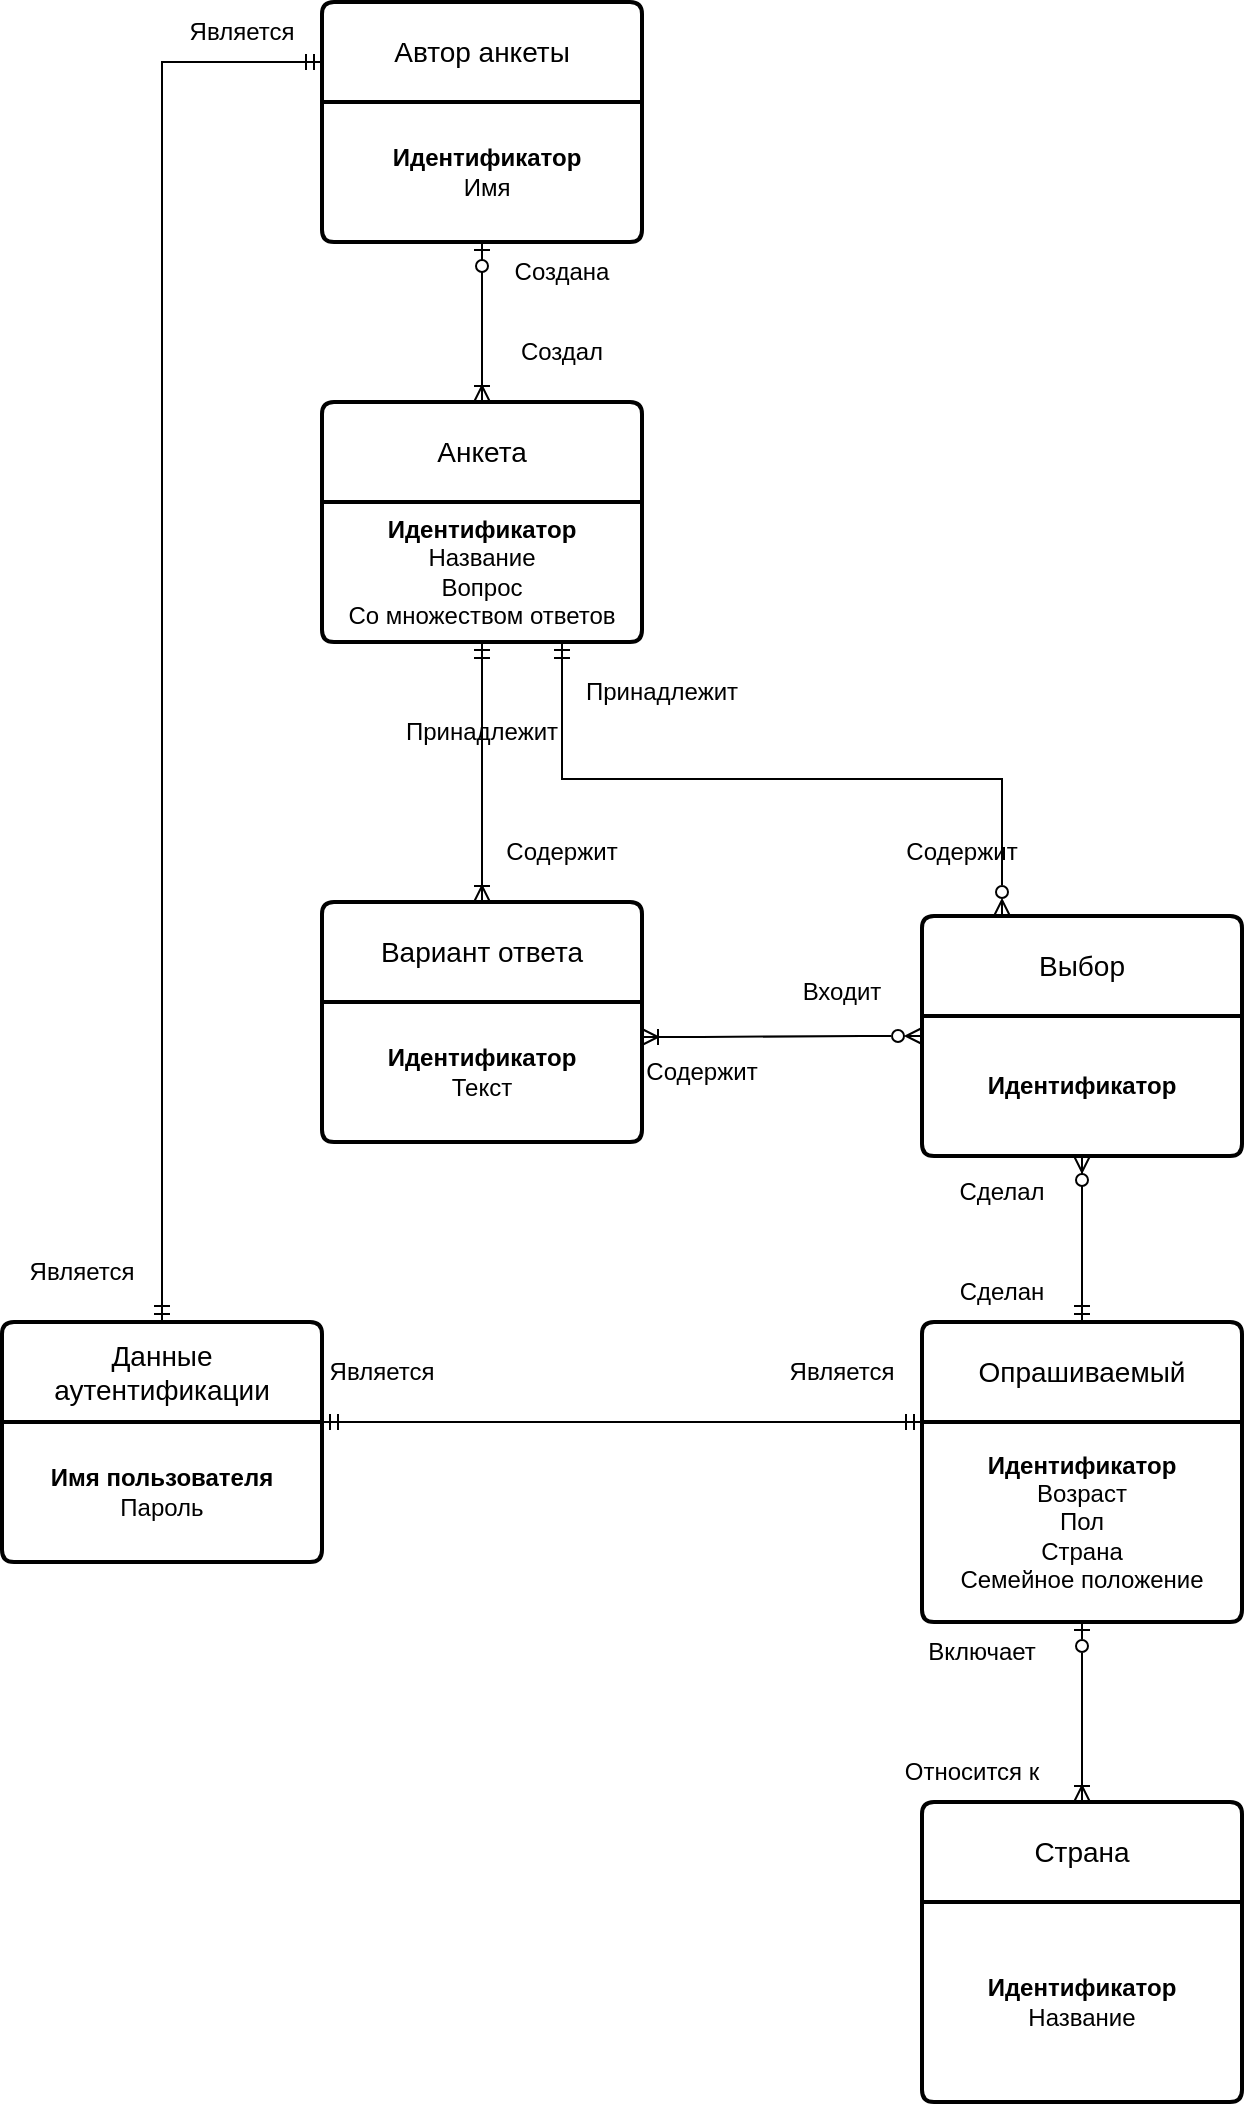 <mxfile version="21.7.5" type="device">
  <diagram name="Страница — 1" id="f6hGEiqehWqJjm9D5Dt2">
    <mxGraphModel dx="1245" dy="711" grid="1" gridSize="10" guides="1" tooltips="1" connect="1" arrows="1" fold="1" page="1" pageScale="1" pageWidth="827" pageHeight="1169" math="0" shadow="0">
      <root>
        <mxCell id="0" />
        <mxCell id="1" parent="0" />
        <mxCell id="mOeBLPz5S-SCBiEGiSE0-183" value="Автор анкеты" style="swimlane;childLayout=stackLayout;horizontal=1;startSize=50;horizontalStack=0;rounded=1;fontSize=14;fontStyle=0;strokeWidth=2;resizeParent=0;resizeLast=1;shadow=0;dashed=0;align=center;arcSize=4;whiteSpace=wrap;html=1;" parent="1" vertex="1">
          <mxGeometry x="280" y="20" width="160" height="120" as="geometry" />
        </mxCell>
        <mxCell id="mOeBLPz5S-SCBiEGiSE0-184" value="&lt;b&gt;Идентификатор&lt;/b&gt;&lt;br&gt;Имя" style="align=center;strokeColor=none;fillColor=none;spacingLeft=4;fontSize=12;verticalAlign=middle;resizable=0;rotatable=0;part=1;html=1;" parent="mOeBLPz5S-SCBiEGiSE0-183" vertex="1">
          <mxGeometry y="50" width="160" height="70" as="geometry" />
        </mxCell>
        <mxCell id="mOeBLPz5S-SCBiEGiSE0-185" value="" style="fontSize=12;html=1;endArrow=ERoneToMany;startArrow=ERzeroToOne;rounded=0;exitX=0.5;exitY=1;exitDx=0;exitDy=0;entryX=0.5;entryY=0;entryDx=0;entryDy=0;" parent="1" source="mOeBLPz5S-SCBiEGiSE0-184" target="mOeBLPz5S-SCBiEGiSE0-186" edge="1">
          <mxGeometry width="100" height="100" relative="1" as="geometry">
            <mxPoint x="490" y="550" as="sourcePoint" />
            <mxPoint x="600" y="480" as="targetPoint" />
          </mxGeometry>
        </mxCell>
        <mxCell id="mOeBLPz5S-SCBiEGiSE0-186" value="Анкета" style="swimlane;childLayout=stackLayout;horizontal=1;startSize=50;horizontalStack=0;rounded=1;fontSize=14;fontStyle=0;strokeWidth=2;resizeParent=0;resizeLast=1;shadow=0;dashed=0;align=center;arcSize=4;whiteSpace=wrap;html=1;" parent="1" vertex="1">
          <mxGeometry x="280" y="220" width="160" height="120" as="geometry" />
        </mxCell>
        <mxCell id="mOeBLPz5S-SCBiEGiSE0-223" value="&lt;b style=&quot;border-color: var(--border-color); text-align: left;&quot;&gt;Идентификатор&lt;/b&gt;&lt;br style=&quot;border-color: var(--border-color); text-align: left;&quot;&gt;Название&lt;br style=&quot;border-color: var(--border-color); text-align: left;&quot;&gt;&lt;span style=&quot;text-align: left;&quot;&gt;Вопрос&lt;br&gt;Со множеством ответов&lt;br&gt;&lt;/span&gt;" style="text;html=1;strokeColor=none;fillColor=none;align=center;verticalAlign=middle;whiteSpace=wrap;rounded=0;" parent="mOeBLPz5S-SCBiEGiSE0-186" vertex="1">
          <mxGeometry y="50" width="160" height="70" as="geometry" />
        </mxCell>
        <mxCell id="mOeBLPz5S-SCBiEGiSE0-190" value="Вариант ответа" style="swimlane;childLayout=stackLayout;horizontal=1;startSize=50;horizontalStack=0;rounded=1;fontSize=14;fontStyle=0;strokeWidth=2;resizeParent=0;resizeLast=1;shadow=0;dashed=0;align=center;arcSize=4;whiteSpace=wrap;html=1;" parent="1" vertex="1">
          <mxGeometry x="280" y="470" width="160" height="120" as="geometry" />
        </mxCell>
        <mxCell id="mOeBLPz5S-SCBiEGiSE0-225" value="&lt;span style=&quot;border-color: var(--border-color); text-align: left;&quot;&gt;&lt;b&gt;Идентификатор&lt;/b&gt;&lt;br&gt;Текст&lt;br&gt;&lt;/span&gt;" style="text;html=1;strokeColor=none;fillColor=none;align=center;verticalAlign=middle;whiteSpace=wrap;rounded=0;" parent="mOeBLPz5S-SCBiEGiSE0-190" vertex="1">
          <mxGeometry y="50" width="160" height="70" as="geometry" />
        </mxCell>
        <mxCell id="mOeBLPz5S-SCBiEGiSE0-194" value="Опрашиваемый" style="swimlane;childLayout=stackLayout;horizontal=1;startSize=50;horizontalStack=0;rounded=1;fontSize=14;fontStyle=0;strokeWidth=2;resizeParent=0;resizeLast=1;shadow=0;dashed=0;align=center;arcSize=4;whiteSpace=wrap;html=1;" parent="1" vertex="1">
          <mxGeometry x="580" y="680" width="160" height="150" as="geometry" />
        </mxCell>
        <mxCell id="mOeBLPz5S-SCBiEGiSE0-227" value="&lt;span style=&quot;border-color: var(--border-color); text-align: left;&quot;&gt;&lt;b&gt;Идентификатор&lt;/b&gt;&lt;br&gt;Возраст&lt;br&gt;Пол&lt;br&gt;Страна&lt;br&gt;Семейное положение&lt;br&gt;&lt;/span&gt;" style="text;html=1;strokeColor=none;fillColor=none;align=center;verticalAlign=middle;whiteSpace=wrap;rounded=0;" parent="mOeBLPz5S-SCBiEGiSE0-194" vertex="1">
          <mxGeometry y="50" width="160" height="100" as="geometry" />
        </mxCell>
        <mxCell id="mOeBLPz5S-SCBiEGiSE0-201" value="" style="fontSize=12;html=1;endArrow=ERoneToMany;startArrow=ERmandOne;rounded=0;exitX=0.5;exitY=1;exitDx=0;exitDy=0;entryX=0.5;entryY=0;entryDx=0;entryDy=0;" parent="1" source="mOeBLPz5S-SCBiEGiSE0-223" target="mOeBLPz5S-SCBiEGiSE0-190" edge="1">
          <mxGeometry width="100" height="100" relative="1" as="geometry">
            <mxPoint x="360" y="330" as="sourcePoint" />
            <mxPoint x="590" y="310" as="targetPoint" />
          </mxGeometry>
        </mxCell>
        <mxCell id="mOeBLPz5S-SCBiEGiSE0-206" value="Выбор" style="swimlane;childLayout=stackLayout;horizontal=1;startSize=50;horizontalStack=0;rounded=1;fontSize=14;fontStyle=0;strokeWidth=2;resizeParent=0;resizeLast=1;shadow=0;dashed=0;align=center;arcSize=4;whiteSpace=wrap;html=1;" parent="1" vertex="1">
          <mxGeometry x="580" y="477" width="160" height="120" as="geometry" />
        </mxCell>
        <mxCell id="mOeBLPz5S-SCBiEGiSE0-226" value="&lt;b style=&quot;border-color: var(--border-color); text-align: left;&quot;&gt;Идентификатор&lt;/b&gt;" style="text;html=1;strokeColor=none;fillColor=none;align=center;verticalAlign=middle;whiteSpace=wrap;rounded=0;" parent="mOeBLPz5S-SCBiEGiSE0-206" vertex="1">
          <mxGeometry y="50" width="160" height="70" as="geometry" />
        </mxCell>
        <mxCell id="mOeBLPz5S-SCBiEGiSE0-208" value="" style="edgeStyle=orthogonalEdgeStyle;fontSize=12;html=1;endArrow=ERzeroToMany;startArrow=ERmandOne;rounded=0;exitX=0.75;exitY=1;exitDx=0;exitDy=0;entryX=0.25;entryY=0;entryDx=0;entryDy=0;endFill=0;" parent="1" source="mOeBLPz5S-SCBiEGiSE0-223" target="mOeBLPz5S-SCBiEGiSE0-206" edge="1">
          <mxGeometry width="100" height="100" relative="1" as="geometry">
            <mxPoint x="400" y="330" as="sourcePoint" />
            <mxPoint x="720" y="350" as="targetPoint" />
          </mxGeometry>
        </mxCell>
        <mxCell id="mOeBLPz5S-SCBiEGiSE0-209" value="" style="edgeStyle=orthogonalEdgeStyle;fontSize=12;html=1;endArrow=ERzeroToMany;startArrow=ERmandOne;rounded=0;exitX=0.5;exitY=0;exitDx=0;exitDy=0;entryX=0.5;entryY=1;entryDx=0;entryDy=0;" parent="1" source="mOeBLPz5S-SCBiEGiSE0-194" target="mOeBLPz5S-SCBiEGiSE0-226" edge="1">
          <mxGeometry width="100" height="100" relative="1" as="geometry">
            <mxPoint x="350" y="740" as="sourcePoint" />
            <mxPoint x="550" y="590" as="targetPoint" />
          </mxGeometry>
        </mxCell>
        <mxCell id="mOeBLPz5S-SCBiEGiSE0-210" value="" style="edgeStyle=entityRelationEdgeStyle;fontSize=12;html=1;endArrow=ERzeroToMany;startArrow=ERoneToMany;rounded=0;exitX=1;exitY=0.25;exitDx=0;exitDy=0;entryX=0;entryY=0.5;entryDx=0;entryDy=0;endFill=0;" parent="1" target="mOeBLPz5S-SCBiEGiSE0-206" edge="1">
          <mxGeometry width="100" height="100" relative="1" as="geometry">
            <mxPoint x="440" y="537.5" as="sourcePoint" />
            <mxPoint x="510" y="538" as="targetPoint" />
          </mxGeometry>
        </mxCell>
        <mxCell id="UIpKedmihriB20lezXgJ-1" value="Создана" style="text;html=1;strokeColor=none;fillColor=none;align=center;verticalAlign=middle;whiteSpace=wrap;rounded=0;" parent="1" vertex="1">
          <mxGeometry x="360" y="140" width="80" height="30" as="geometry" />
        </mxCell>
        <mxCell id="UIpKedmihriB20lezXgJ-2" value="Создал" style="text;html=1;strokeColor=none;fillColor=none;align=center;verticalAlign=middle;whiteSpace=wrap;rounded=0;" parent="1" vertex="1">
          <mxGeometry x="370" y="180" width="60" height="30" as="geometry" />
        </mxCell>
        <mxCell id="UIpKedmihriB20lezXgJ-6" value="Принадлежит" style="text;html=1;strokeColor=none;fillColor=none;align=center;verticalAlign=middle;whiteSpace=wrap;rounded=0;" parent="1" vertex="1">
          <mxGeometry x="420" y="350" width="60" height="30" as="geometry" />
        </mxCell>
        <mxCell id="UIpKedmihriB20lezXgJ-7" value="Содержит" style="text;html=1;strokeColor=none;fillColor=none;align=center;verticalAlign=middle;whiteSpace=wrap;rounded=0;" parent="1" vertex="1">
          <mxGeometry x="570" y="430" width="60" height="30" as="geometry" />
        </mxCell>
        <mxCell id="UIpKedmihriB20lezXgJ-8" value="Содержит" style="text;html=1;strokeColor=none;fillColor=none;align=center;verticalAlign=middle;whiteSpace=wrap;rounded=0;" parent="1" vertex="1">
          <mxGeometry x="370" y="430" width="60" height="30" as="geometry" />
        </mxCell>
        <mxCell id="UIpKedmihriB20lezXgJ-9" value="Принадлежит" style="text;html=1;strokeColor=none;fillColor=none;align=center;verticalAlign=middle;whiteSpace=wrap;rounded=0;" parent="1" vertex="1">
          <mxGeometry x="330" y="370" width="60" height="30" as="geometry" />
        </mxCell>
        <mxCell id="UIpKedmihriB20lezXgJ-10" value="Сделан" style="text;html=1;strokeColor=none;fillColor=none;align=center;verticalAlign=middle;whiteSpace=wrap;rounded=0;" parent="1" vertex="1">
          <mxGeometry x="590" y="650" width="60" height="30" as="geometry" />
        </mxCell>
        <mxCell id="UIpKedmihriB20lezXgJ-12" value="Сделал" style="text;html=1;strokeColor=none;fillColor=none;align=center;verticalAlign=middle;whiteSpace=wrap;rounded=0;" parent="1" vertex="1">
          <mxGeometry x="590" y="600" width="60" height="30" as="geometry" />
        </mxCell>
        <mxCell id="UIpKedmihriB20lezXgJ-14" value="Входит" style="text;html=1;strokeColor=none;fillColor=none;align=center;verticalAlign=middle;whiteSpace=wrap;rounded=0;" parent="1" vertex="1">
          <mxGeometry x="510" y="500" width="60" height="30" as="geometry" />
        </mxCell>
        <mxCell id="UIpKedmihriB20lezXgJ-16" value="Содержит" style="text;html=1;strokeColor=none;fillColor=none;align=center;verticalAlign=middle;whiteSpace=wrap;rounded=0;" parent="1" vertex="1">
          <mxGeometry x="440" y="540" width="60" height="30" as="geometry" />
        </mxCell>
        <mxCell id="YNQnkvY1Ib5eSyqd-u5m-1" value="Страна" style="swimlane;childLayout=stackLayout;horizontal=1;startSize=50;horizontalStack=0;rounded=1;fontSize=14;fontStyle=0;strokeWidth=2;resizeParent=0;resizeLast=1;shadow=0;dashed=0;align=center;arcSize=4;whiteSpace=wrap;html=1;" parent="1" vertex="1">
          <mxGeometry x="580" y="920" width="160" height="150" as="geometry" />
        </mxCell>
        <mxCell id="YNQnkvY1Ib5eSyqd-u5m-2" value="&lt;span style=&quot;border-color: var(--border-color); text-align: left;&quot;&gt;&lt;b&gt;Идентификатор&lt;/b&gt;&lt;br&gt;Название&lt;br&gt;&lt;/span&gt;" style="text;html=1;strokeColor=none;fillColor=none;align=center;verticalAlign=middle;whiteSpace=wrap;rounded=0;" parent="YNQnkvY1Ib5eSyqd-u5m-1" vertex="1">
          <mxGeometry y="50" width="160" height="100" as="geometry" />
        </mxCell>
        <mxCell id="YNQnkvY1Ib5eSyqd-u5m-3" style="edgeStyle=orthogonalEdgeStyle;rounded=0;orthogonalLoop=1;jettySize=auto;html=1;exitX=0.5;exitY=1;exitDx=0;exitDy=0;entryX=0.5;entryY=0;entryDx=0;entryDy=0;startArrow=ERzeroToOne;startFill=0;endArrow=ERoneToMany;endFill=0;" parent="1" source="mOeBLPz5S-SCBiEGiSE0-227" target="YNQnkvY1Ib5eSyqd-u5m-1" edge="1">
          <mxGeometry relative="1" as="geometry" />
        </mxCell>
        <mxCell id="YNQnkvY1Ib5eSyqd-u5m-4" value="Включает" style="text;html=1;strokeColor=none;fillColor=none;align=center;verticalAlign=middle;whiteSpace=wrap;rounded=0;" parent="1" vertex="1">
          <mxGeometry x="580" y="830" width="60" height="30" as="geometry" />
        </mxCell>
        <mxCell id="YNQnkvY1Ib5eSyqd-u5m-5" value="Относится к" style="text;html=1;strokeColor=none;fillColor=none;align=center;verticalAlign=middle;whiteSpace=wrap;rounded=0;" parent="1" vertex="1">
          <mxGeometry x="570" y="890" width="70" height="30" as="geometry" />
        </mxCell>
        <mxCell id="8FlYx_YYJz0ihI5Qy2kC-1" value="Данные аутентификации" style="swimlane;childLayout=stackLayout;horizontal=1;startSize=50;horizontalStack=0;rounded=1;fontSize=14;fontStyle=0;strokeWidth=2;resizeParent=0;resizeLast=1;shadow=0;dashed=0;align=center;arcSize=4;whiteSpace=wrap;html=1;" vertex="1" parent="1">
          <mxGeometry x="120" y="680" width="160" height="120" as="geometry" />
        </mxCell>
        <mxCell id="8FlYx_YYJz0ihI5Qy2kC-2" value="&lt;b&gt;Имя пользователя&lt;/b&gt;&lt;br&gt;Пароль" style="text;html=1;strokeColor=none;fillColor=none;align=center;verticalAlign=middle;whiteSpace=wrap;rounded=0;" vertex="1" parent="8FlYx_YYJz0ihI5Qy2kC-1">
          <mxGeometry y="50" width="160" height="70" as="geometry" />
        </mxCell>
        <mxCell id="8FlYx_YYJz0ihI5Qy2kC-3" value="" style="edgeStyle=entityRelationEdgeStyle;fontSize=12;html=1;endArrow=ERmandOne;startArrow=ERmandOne;rounded=0;exitX=1;exitY=0;exitDx=0;exitDy=0;entryX=0;entryY=0;entryDx=0;entryDy=0;" edge="1" parent="1" source="8FlYx_YYJz0ihI5Qy2kC-2" target="mOeBLPz5S-SCBiEGiSE0-227">
          <mxGeometry width="100" height="100" relative="1" as="geometry">
            <mxPoint x="460" y="530" as="sourcePoint" />
            <mxPoint x="560" y="430" as="targetPoint" />
          </mxGeometry>
        </mxCell>
        <mxCell id="8FlYx_YYJz0ihI5Qy2kC-4" value="" style="edgeStyle=orthogonalEdgeStyle;fontSize=12;html=1;endArrow=ERmandOne;startArrow=ERmandOne;rounded=0;exitX=0.5;exitY=0;exitDx=0;exitDy=0;entryX=0;entryY=0.25;entryDx=0;entryDy=0;" edge="1" parent="1" source="8FlYx_YYJz0ihI5Qy2kC-1" target="mOeBLPz5S-SCBiEGiSE0-183">
          <mxGeometry width="100" height="100" relative="1" as="geometry">
            <mxPoint x="250" y="740" as="sourcePoint" />
            <mxPoint x="590" y="740" as="targetPoint" />
          </mxGeometry>
        </mxCell>
        <mxCell id="8FlYx_YYJz0ihI5Qy2kC-5" value="Является" style="text;html=1;strokeColor=none;fillColor=none;align=center;verticalAlign=middle;whiteSpace=wrap;rounded=0;" vertex="1" parent="1">
          <mxGeometry x="280" y="690" width="60" height="30" as="geometry" />
        </mxCell>
        <mxCell id="8FlYx_YYJz0ihI5Qy2kC-6" value="Является" style="text;html=1;strokeColor=none;fillColor=none;align=center;verticalAlign=middle;whiteSpace=wrap;rounded=0;" vertex="1" parent="1">
          <mxGeometry x="510" y="690" width="60" height="30" as="geometry" />
        </mxCell>
        <mxCell id="8FlYx_YYJz0ihI5Qy2kC-7" value="Является" style="text;html=1;strokeColor=none;fillColor=none;align=center;verticalAlign=middle;whiteSpace=wrap;rounded=0;" vertex="1" parent="1">
          <mxGeometry x="130" y="640" width="60" height="30" as="geometry" />
        </mxCell>
        <mxCell id="8FlYx_YYJz0ihI5Qy2kC-8" value="Является" style="text;html=1;strokeColor=none;fillColor=none;align=center;verticalAlign=middle;whiteSpace=wrap;rounded=0;" vertex="1" parent="1">
          <mxGeometry x="210" y="20" width="60" height="30" as="geometry" />
        </mxCell>
      </root>
    </mxGraphModel>
  </diagram>
</mxfile>
